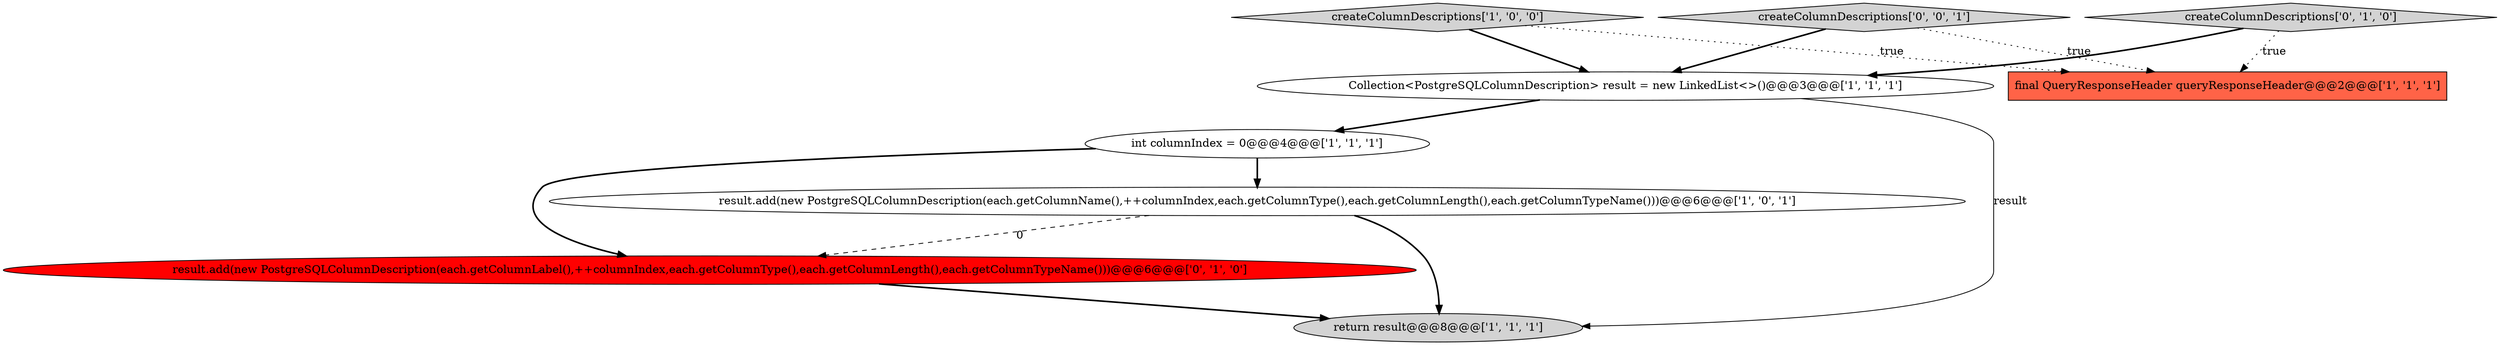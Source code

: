 digraph {
4 [style = filled, label = "createColumnDescriptions['1', '0', '0']", fillcolor = lightgray, shape = diamond image = "AAA0AAABBB1BBB"];
2 [style = filled, label = "return result@@@8@@@['1', '1', '1']", fillcolor = lightgray, shape = ellipse image = "AAA0AAABBB1BBB"];
7 [style = filled, label = "createColumnDescriptions['0', '1', '0']", fillcolor = lightgray, shape = diamond image = "AAA0AAABBB2BBB"];
6 [style = filled, label = "result.add(new PostgreSQLColumnDescription(each.getColumnLabel(),++columnIndex,each.getColumnType(),each.getColumnLength(),each.getColumnTypeName()))@@@6@@@['0', '1', '0']", fillcolor = red, shape = ellipse image = "AAA1AAABBB2BBB"];
8 [style = filled, label = "createColumnDescriptions['0', '0', '1']", fillcolor = lightgray, shape = diamond image = "AAA0AAABBB3BBB"];
0 [style = filled, label = "result.add(new PostgreSQLColumnDescription(each.getColumnName(),++columnIndex,each.getColumnType(),each.getColumnLength(),each.getColumnTypeName()))@@@6@@@['1', '0', '1']", fillcolor = white, shape = ellipse image = "AAA0AAABBB1BBB"];
3 [style = filled, label = "final QueryResponseHeader queryResponseHeader@@@2@@@['1', '1', '1']", fillcolor = tomato, shape = box image = "AAA0AAABBB1BBB"];
1 [style = filled, label = "Collection<PostgreSQLColumnDescription> result = new LinkedList<>()@@@3@@@['1', '1', '1']", fillcolor = white, shape = ellipse image = "AAA0AAABBB1BBB"];
5 [style = filled, label = "int columnIndex = 0@@@4@@@['1', '1', '1']", fillcolor = white, shape = ellipse image = "AAA0AAABBB1BBB"];
1->5 [style = bold, label=""];
8->1 [style = bold, label=""];
4->1 [style = bold, label=""];
0->6 [style = dashed, label="0"];
7->1 [style = bold, label=""];
4->3 [style = dotted, label="true"];
5->6 [style = bold, label=""];
5->0 [style = bold, label=""];
7->3 [style = dotted, label="true"];
1->2 [style = solid, label="result"];
8->3 [style = dotted, label="true"];
0->2 [style = bold, label=""];
6->2 [style = bold, label=""];
}
